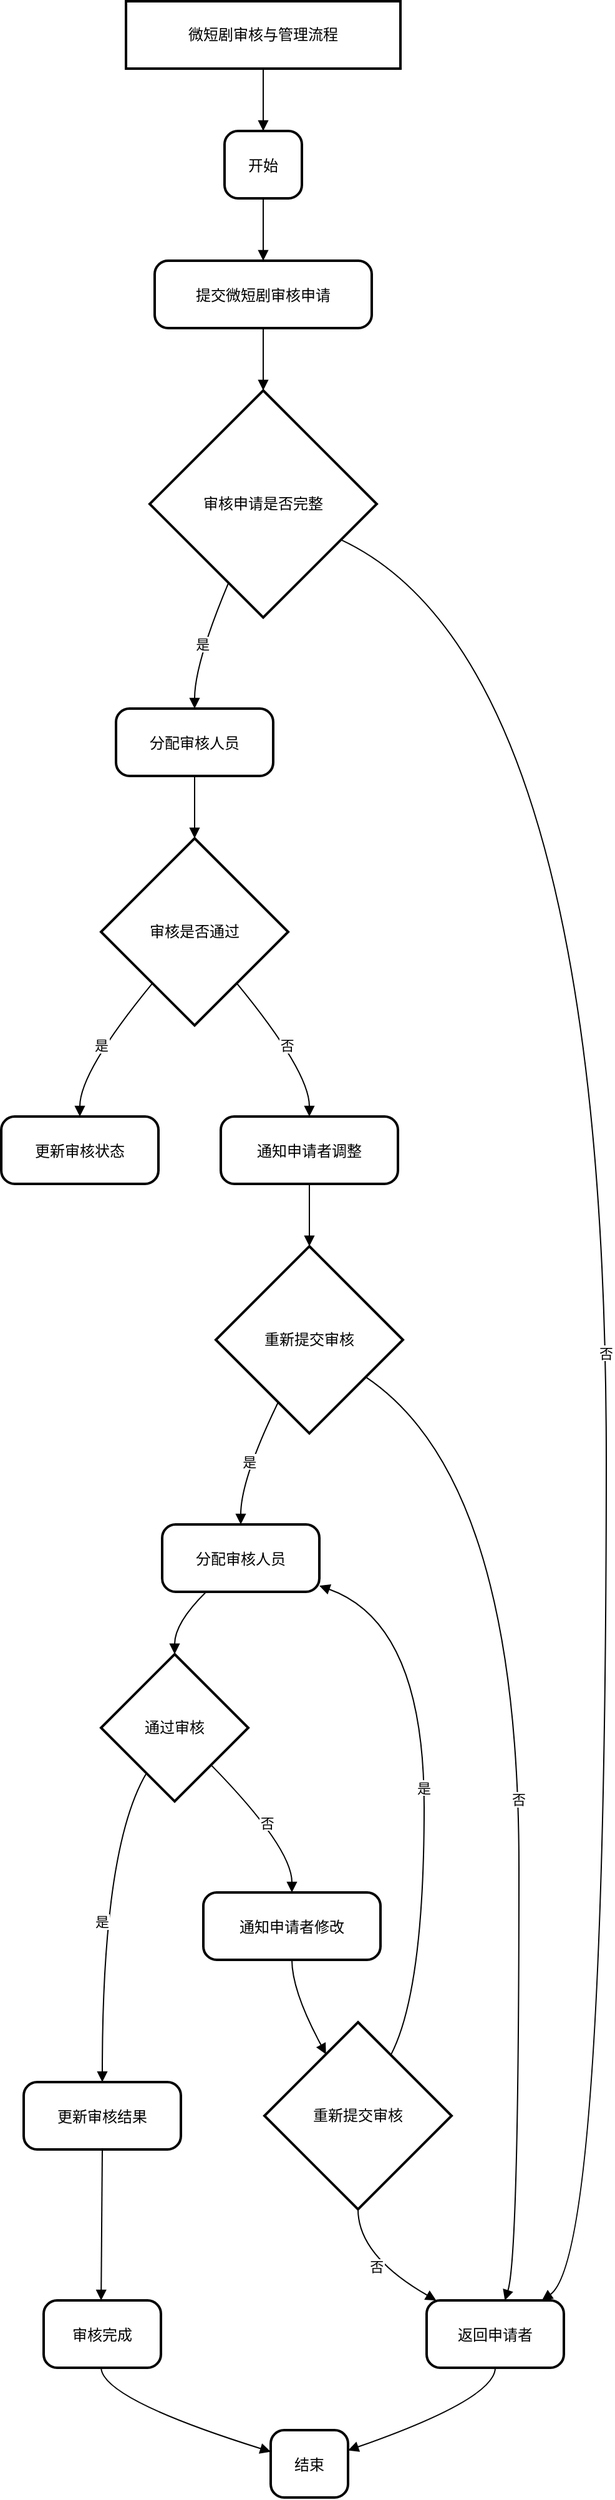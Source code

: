 <mxfile version="26.0.11">
  <diagram name="第 1 页" id="Vu3P0rt1mboWvWUO4YN5">
    <mxGraphModel>
      <root>
        <mxCell id="0" />
        <mxCell id="1" parent="0" />
        <mxCell id="2" value="微短剧审核与管理流程" style="whiteSpace=wrap;strokeWidth=2;" vertex="1" parent="1">
          <mxGeometry x="108" y="8" width="220" height="54" as="geometry" />
        </mxCell>
        <mxCell id="3" value="开始" style="rounded=1;arcSize=20;strokeWidth=2" vertex="1" parent="1">
          <mxGeometry x="187" y="112" width="62" height="54" as="geometry" />
        </mxCell>
        <mxCell id="4" value="提交微短剧审核申请" style="rounded=1;arcSize=20;strokeWidth=2" vertex="1" parent="1">
          <mxGeometry x="131" y="216" width="174" height="54" as="geometry" />
        </mxCell>
        <mxCell id="5" value="审核申请是否完整" style="rhombus;strokeWidth=2;whiteSpace=wrap;" vertex="1" parent="1">
          <mxGeometry x="127" y="320" width="182" height="182" as="geometry" />
        </mxCell>
        <mxCell id="6" value="分配审核人员" style="rounded=1;arcSize=20;strokeWidth=2" vertex="1" parent="1">
          <mxGeometry x="100" y="575" width="126" height="54" as="geometry" />
        </mxCell>
        <mxCell id="7" value="返回申请者" style="rounded=1;arcSize=20;strokeWidth=2" vertex="1" parent="1">
          <mxGeometry x="349" y="1851" width="110" height="54" as="geometry" />
        </mxCell>
        <mxCell id="8" value="审核是否通过" style="rhombus;strokeWidth=2;whiteSpace=wrap;" vertex="1" parent="1">
          <mxGeometry x="88" y="679" width="150" height="150" as="geometry" />
        </mxCell>
        <mxCell id="9" value="更新审核状态" style="rounded=1;arcSize=20;strokeWidth=2" vertex="1" parent="1">
          <mxGeometry x="8" y="902" width="126" height="54" as="geometry" />
        </mxCell>
        <mxCell id="10" value="通知申请者调整" style="rounded=1;arcSize=20;strokeWidth=2" vertex="1" parent="1">
          <mxGeometry x="184" y="902" width="142" height="54" as="geometry" />
        </mxCell>
        <mxCell id="11" value="重新提交审核" style="rhombus;strokeWidth=2;whiteSpace=wrap;" vertex="1" parent="1">
          <mxGeometry x="180" y="1006" width="150" height="150" as="geometry" />
        </mxCell>
        <mxCell id="12" value="分配审核人员" style="rounded=1;arcSize=20;strokeWidth=2" vertex="1" parent="1">
          <mxGeometry x="137" y="1229" width="126" height="54" as="geometry" />
        </mxCell>
        <mxCell id="13" value="通过审核" style="rhombus;strokeWidth=2;whiteSpace=wrap;" vertex="1" parent="1">
          <mxGeometry x="88" y="1333" width="118" height="118" as="geometry" />
        </mxCell>
        <mxCell id="14" value="更新审核结果" style="rounded=1;arcSize=20;strokeWidth=2" vertex="1" parent="1">
          <mxGeometry x="26" y="1676" width="126" height="54" as="geometry" />
        </mxCell>
        <mxCell id="15" value="通知申请者修改" style="rounded=1;arcSize=20;strokeWidth=2" vertex="1" parent="1">
          <mxGeometry x="170" y="1524" width="142" height="54" as="geometry" />
        </mxCell>
        <mxCell id="16" value="重新提交审核" style="rhombus;strokeWidth=2;whiteSpace=wrap;" vertex="1" parent="1">
          <mxGeometry x="219" y="1628" width="150" height="150" as="geometry" />
        </mxCell>
        <mxCell id="17" value="审核完成" style="rounded=1;arcSize=20;strokeWidth=2" vertex="1" parent="1">
          <mxGeometry x="42" y="1851" width="94" height="54" as="geometry" />
        </mxCell>
        <mxCell id="18" value="结束" style="rounded=1;arcSize=20;strokeWidth=2" vertex="1" parent="1">
          <mxGeometry x="224" y="1955" width="62" height="54" as="geometry" />
        </mxCell>
        <mxCell id="19" value="" style="curved=1;startArrow=none;endArrow=block;exitX=0.5;exitY=1;entryX=0.5;entryY=0;" edge="1" parent="1" source="2" target="3">
          <mxGeometry relative="1" as="geometry">
            <Array as="points" />
          </mxGeometry>
        </mxCell>
        <mxCell id="20" value="" style="curved=1;startArrow=none;endArrow=block;exitX=0.5;exitY=1;entryX=0.5;entryY=0;" edge="1" parent="1" source="3" target="4">
          <mxGeometry relative="1" as="geometry">
            <Array as="points" />
          </mxGeometry>
        </mxCell>
        <mxCell id="21" value="" style="curved=1;startArrow=none;endArrow=block;exitX=0.5;exitY=1;entryX=0.5;entryY=0;" edge="1" parent="1" source="4" target="5">
          <mxGeometry relative="1" as="geometry">
            <Array as="points" />
          </mxGeometry>
        </mxCell>
        <mxCell id="22" value="是" style="curved=1;startArrow=none;endArrow=block;exitX=0.28;exitY=1;entryX=0.5;entryY=0;" edge="1" parent="1" source="5" target="6">
          <mxGeometry relative="1" as="geometry">
            <Array as="points">
              <mxPoint x="163" y="539" />
            </Array>
          </mxGeometry>
        </mxCell>
        <mxCell id="23" value="否" style="curved=1;startArrow=none;endArrow=block;exitX=1;exitY=0.73;entryX=0.84;entryY=0;" edge="1" parent="1" source="5" target="7">
          <mxGeometry relative="1" as="geometry">
            <Array as="points">
              <mxPoint x="493" y="539" />
              <mxPoint x="493" y="1815" />
            </Array>
          </mxGeometry>
        </mxCell>
        <mxCell id="24" value="" style="curved=1;startArrow=none;endArrow=block;exitX=0.5;exitY=1;entryX=0.5;entryY=0;" edge="1" parent="1" source="6" target="8">
          <mxGeometry relative="1" as="geometry">
            <Array as="points" />
          </mxGeometry>
        </mxCell>
        <mxCell id="25" value="是" style="curved=1;startArrow=none;endArrow=block;exitX=0.09;exitY=1;entryX=0.5;entryY=0;" edge="1" parent="1" source="8" target="9">
          <mxGeometry relative="1" as="geometry">
            <Array as="points">
              <mxPoint x="71" y="866" />
            </Array>
          </mxGeometry>
        </mxCell>
        <mxCell id="26" value="否" style="curved=1;startArrow=none;endArrow=block;exitX=0.91;exitY=1;entryX=0.5;entryY=0;" edge="1" parent="1" source="8" target="10">
          <mxGeometry relative="1" as="geometry">
            <Array as="points">
              <mxPoint x="255" y="866" />
            </Array>
          </mxGeometry>
        </mxCell>
        <mxCell id="27" value="" style="curved=1;startArrow=none;endArrow=block;exitX=0.5;exitY=1;entryX=0.5;entryY=0;" edge="1" parent="1" source="10" target="11">
          <mxGeometry relative="1" as="geometry">
            <Array as="points" />
          </mxGeometry>
        </mxCell>
        <mxCell id="28" value="是" style="curved=1;startArrow=none;endArrow=block;exitX=0.25;exitY=1;entryX=0.5;entryY=0;" edge="1" parent="1" source="11" target="12">
          <mxGeometry relative="1" as="geometry">
            <Array as="points">
              <mxPoint x="200" y="1193" />
            </Array>
          </mxGeometry>
        </mxCell>
        <mxCell id="29" value="否" style="curved=1;startArrow=none;endArrow=block;exitX=1;exitY=0.83;entryX=0.57;entryY=0;" edge="1" parent="1" source="11" target="7">
          <mxGeometry relative="1" as="geometry">
            <Array as="points">
              <mxPoint x="423" y="1193" />
              <mxPoint x="423" y="1815" />
            </Array>
          </mxGeometry>
        </mxCell>
        <mxCell id="30" value="" style="curved=1;startArrow=none;endArrow=block;exitX=0.28;exitY=1;entryX=0.5;entryY=0;" edge="1" parent="1" source="12" target="13">
          <mxGeometry relative="1" as="geometry">
            <Array as="points">
              <mxPoint x="147" y="1308" />
            </Array>
          </mxGeometry>
        </mxCell>
        <mxCell id="31" value="是" style="curved=1;startArrow=none;endArrow=block;exitX=0.19;exitY=1;entryX=0.5;entryY=0;" edge="1" parent="1" source="13" target="14">
          <mxGeometry relative="1" as="geometry">
            <Array as="points">
              <mxPoint x="89" y="1488" />
            </Array>
          </mxGeometry>
        </mxCell>
        <mxCell id="32" value="否" style="curved=1;startArrow=none;endArrow=block;exitX=0.99;exitY=1;entryX=0.5;entryY=0;" edge="1" parent="1" source="13" target="15">
          <mxGeometry relative="1" as="geometry">
            <Array as="points">
              <mxPoint x="241" y="1488" />
            </Array>
          </mxGeometry>
        </mxCell>
        <mxCell id="33" value="" style="curved=1;startArrow=none;endArrow=block;exitX=0.5;exitY=1;entryX=0.24;entryY=0;" edge="1" parent="1" source="15" target="16">
          <mxGeometry relative="1" as="geometry">
            <Array as="points">
              <mxPoint x="241" y="1603" />
            </Array>
          </mxGeometry>
        </mxCell>
        <mxCell id="34" value="是" style="curved=1;startArrow=none;endArrow=block;exitX=0.77;exitY=0;entryX=1;entryY=0.91;" edge="1" parent="1" source="16" target="12">
          <mxGeometry relative="1" as="geometry">
            <Array as="points">
              <mxPoint x="347" y="1603" />
              <mxPoint x="347" y="1308" />
            </Array>
          </mxGeometry>
        </mxCell>
        <mxCell id="35" value="否" style="curved=1;startArrow=none;endArrow=block;exitX=0.5;exitY=1;entryX=0.07;entryY=0;" edge="1" parent="1" source="16" target="7">
          <mxGeometry relative="1" as="geometry">
            <Array as="points">
              <mxPoint x="294" y="1815" />
            </Array>
          </mxGeometry>
        </mxCell>
        <mxCell id="36" value="" style="curved=1;startArrow=none;endArrow=block;exitX=0.5;exitY=1;entryX=0.49;entryY=0;" edge="1" parent="1" source="14" target="17">
          <mxGeometry relative="1" as="geometry">
            <Array as="points" />
          </mxGeometry>
        </mxCell>
        <mxCell id="37" value="" style="curved=1;startArrow=none;endArrow=block;exitX=0.49;exitY=1;entryX=0;entryY=0.32;" edge="1" parent="1" source="17" target="18">
          <mxGeometry relative="1" as="geometry">
            <Array as="points">
              <mxPoint x="89" y="1930" />
            </Array>
          </mxGeometry>
        </mxCell>
        <mxCell id="38" value="" style="curved=1;startArrow=none;endArrow=block;exitX=0.5;exitY=1;entryX=1;entryY=0.3;" edge="1" parent="1" source="7" target="18">
          <mxGeometry relative="1" as="geometry">
            <Array as="points">
              <mxPoint x="404" y="1930" />
            </Array>
          </mxGeometry>
        </mxCell>
      </root>
    </mxGraphModel>
  </diagram>
</mxfile>
